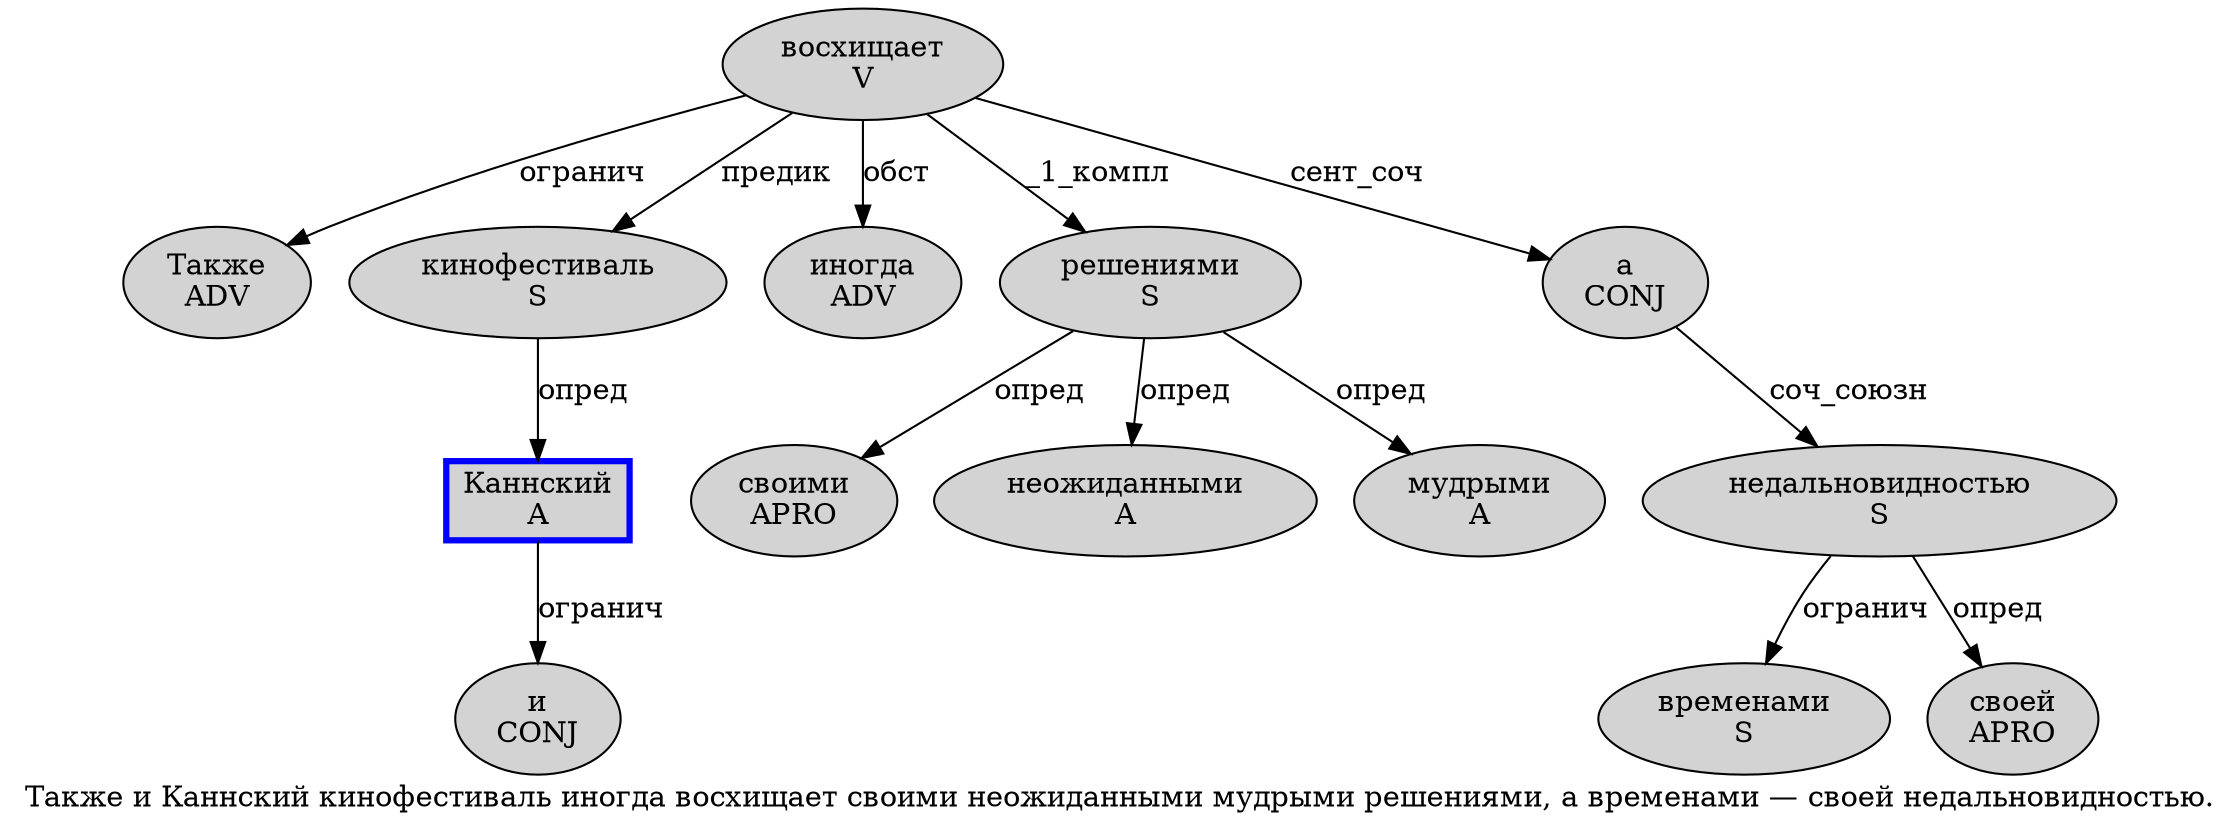digraph SENTENCE_2339 {
	graph [label="Также и Каннский кинофестиваль иногда восхищает своими неожиданными мудрыми решениями, а временами — своей недальновидностью."]
	node [style=filled]
		0 [label="Также
ADV" color="" fillcolor=lightgray penwidth=1 shape=ellipse]
		1 [label="и
CONJ" color="" fillcolor=lightgray penwidth=1 shape=ellipse]
		2 [label="Каннский
A" color=blue fillcolor=lightgray penwidth=3 shape=box]
		3 [label="кинофестиваль
S" color="" fillcolor=lightgray penwidth=1 shape=ellipse]
		4 [label="иногда
ADV" color="" fillcolor=lightgray penwidth=1 shape=ellipse]
		5 [label="восхищает
V" color="" fillcolor=lightgray penwidth=1 shape=ellipse]
		6 [label="своими
APRO" color="" fillcolor=lightgray penwidth=1 shape=ellipse]
		7 [label="неожиданными
A" color="" fillcolor=lightgray penwidth=1 shape=ellipse]
		8 [label="мудрыми
A" color="" fillcolor=lightgray penwidth=1 shape=ellipse]
		9 [label="решениями
S" color="" fillcolor=lightgray penwidth=1 shape=ellipse]
		11 [label="а
CONJ" color="" fillcolor=lightgray penwidth=1 shape=ellipse]
		12 [label="временами
S" color="" fillcolor=lightgray penwidth=1 shape=ellipse]
		14 [label="своей
APRO" color="" fillcolor=lightgray penwidth=1 shape=ellipse]
		15 [label="недальновидностью
S" color="" fillcolor=lightgray penwidth=1 shape=ellipse]
			5 -> 0 [label="огранич"]
			5 -> 3 [label="предик"]
			5 -> 4 [label="обст"]
			5 -> 9 [label="_1_компл"]
			5 -> 11 [label="сент_соч"]
			3 -> 2 [label="опред"]
			9 -> 6 [label="опред"]
			9 -> 7 [label="опред"]
			9 -> 8 [label="опред"]
			11 -> 15 [label="соч_союзн"]
			2 -> 1 [label="огранич"]
			15 -> 12 [label="огранич"]
			15 -> 14 [label="опред"]
}